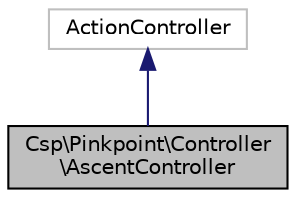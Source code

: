 digraph "Csp\Pinkpoint\Controller\AscentController"
{
  edge [fontname="Helvetica",fontsize="10",labelfontname="Helvetica",labelfontsize="10"];
  node [fontname="Helvetica",fontsize="10",shape=record];
  Node2 [label="Csp\\Pinkpoint\\Controller\l\\AscentController",height=0.2,width=0.4,color="black", fillcolor="grey75", style="filled", fontcolor="black"];
  Node3 -> Node2 [dir="back",color="midnightblue",fontsize="10",style="solid",fontname="Helvetica"];
  Node3 [label="ActionController",height=0.2,width=0.4,color="grey75", fillcolor="white", style="filled"];
}
